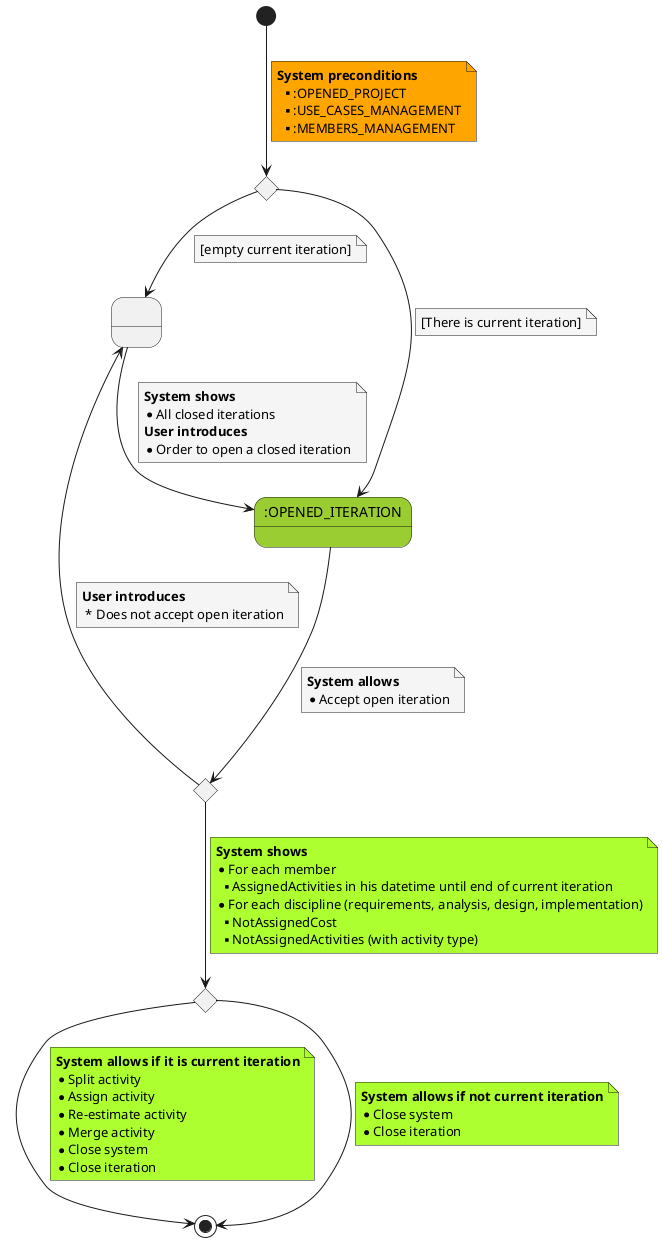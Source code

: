 @startuml
skinparam {
    NoteBackgroundColor #whiteSmoke
}
    state 1  <<choice>>
    state 2 as " "
    state 3 as ":OPENED_ITERATION" #YellowGreen
    state 4 <<choice>>
    state 5 <<choice>>

    [*] --> 1
    note on link #Orange
        <b>System preconditions</b>
        ** :OPENED_PROJECT
        ** :USE_CASES_MANAGEMENT
        ** :MEMBERS_MANAGEMENT
    end note
      1 ---> 3
    note on link
        [There is current iteration]
    end note
    1 -> 2
    note on link
        [empty current iteration]
    end note
    2 --> 3
    note on link
        <b>System shows</b>
        * All closed iterations 
        <b>User introduces</b>
        * Order to open a closed iteration
    end note
    3 ---> 4
    note on link 
     <b>System allows</b>
     * Accept open iteration
    end note
    4 --> 2
    note on link
    <b>User introduces</b>
     * Does not accept open iteration
    end note
   	4 --> 5
   	note on link #GreenYellow
     <b>System shows</b>
     * For each member
     ** AssignedActivities in his datetime until end of current iteration
     * For each discipline (requirements, analysis, design, implementation)
     ** NotAssignedCost
     ** NotAssignedActivities (with activity type)
    end note
    5 --> [*]
    note on link #GreenYellow
     <b>System allows if it is current iteration</b>
     * Split activity
     * Assign activity
     * Re-estimate activity
     * Merge activity
     * Close system
     * Close iteration
    end note
       5 --> [*]
    note on link #GreenYellow
     <b>System allows if not current iteration</b>
     * Close system
     * Close iteration
    end note
@enduml
